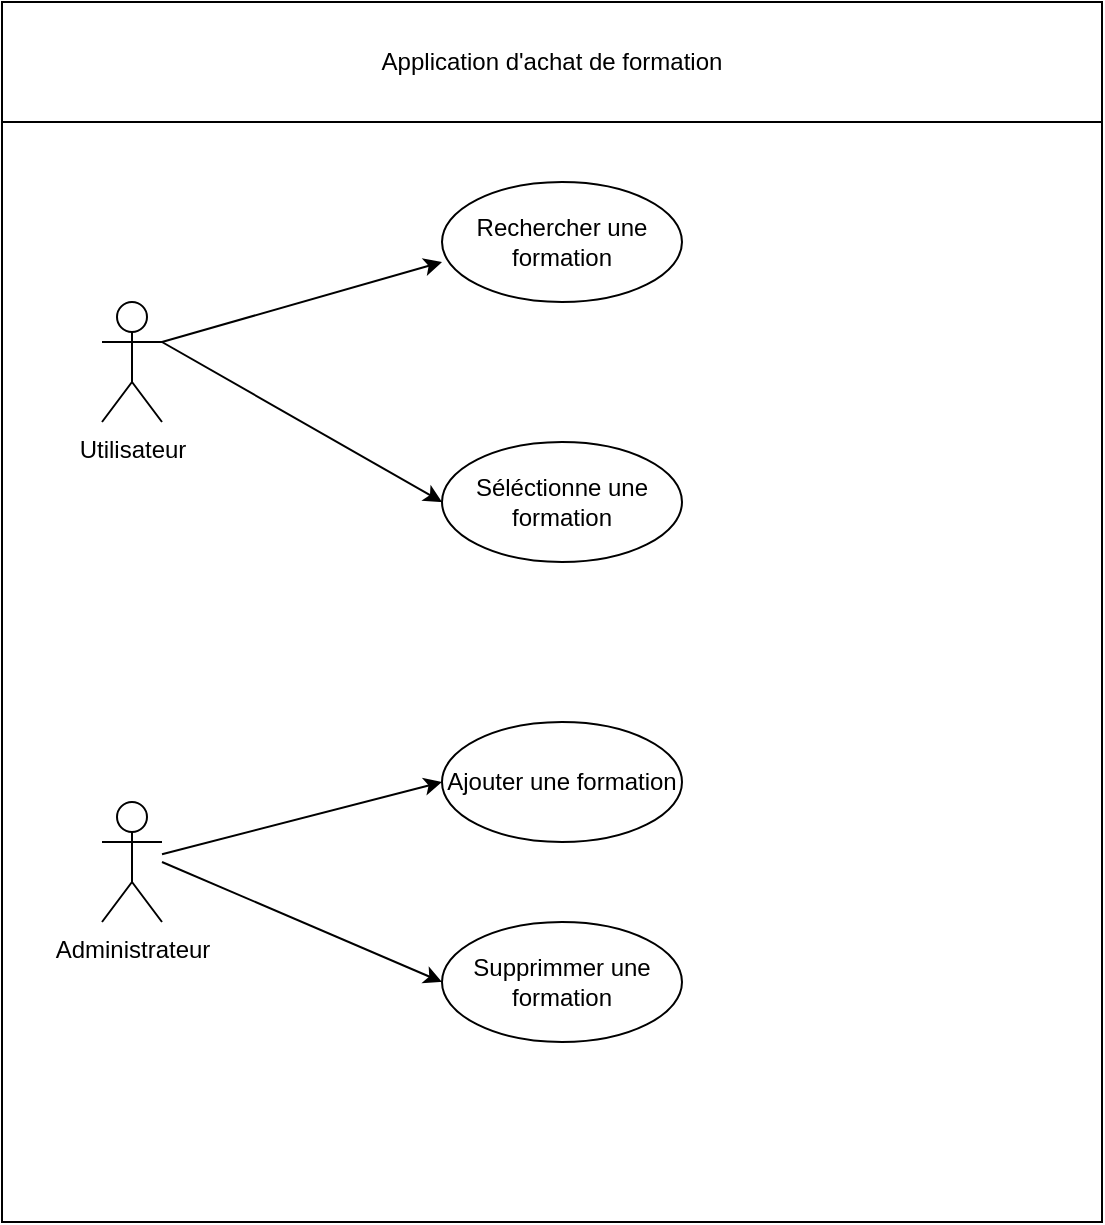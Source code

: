 <mxfile version="22.1.21" type="device">
  <diagram name="Page-1" id="yiWAWElRlPeZ8IBewo0c">
    <mxGraphModel dx="1434" dy="792" grid="1" gridSize="10" guides="1" tooltips="1" connect="1" arrows="1" fold="1" page="1" pageScale="1" pageWidth="827" pageHeight="1169" math="0" shadow="0">
      <root>
        <mxCell id="0" />
        <mxCell id="1" parent="0" />
        <mxCell id="F_b5OSS82q84xvp6gtbJ-1" value="Utilisateur" style="shape=umlActor;verticalLabelPosition=bottom;verticalAlign=top;html=1;outlineConnect=0;" vertex="1" parent="1">
          <mxGeometry x="110" y="190" width="30" height="60" as="geometry" />
        </mxCell>
        <mxCell id="F_b5OSS82q84xvp6gtbJ-2" value="&lt;div&gt;Administrateur&lt;/div&gt;&lt;div&gt;&lt;br&gt;&lt;/div&gt;" style="shape=umlActor;verticalLabelPosition=bottom;verticalAlign=top;html=1;outlineConnect=0;" vertex="1" parent="1">
          <mxGeometry x="110" y="440" width="30" height="60" as="geometry" />
        </mxCell>
        <mxCell id="F_b5OSS82q84xvp6gtbJ-4" value="Rechercher une formation" style="ellipse;whiteSpace=wrap;html=1;" vertex="1" parent="1">
          <mxGeometry x="280" y="130" width="120" height="60" as="geometry" />
        </mxCell>
        <mxCell id="F_b5OSS82q84xvp6gtbJ-5" value="Séléctionne une formation" style="ellipse;whiteSpace=wrap;html=1;" vertex="1" parent="1">
          <mxGeometry x="280" y="260" width="120" height="60" as="geometry" />
        </mxCell>
        <mxCell id="F_b5OSS82q84xvp6gtbJ-6" value="Ajouter une formation" style="ellipse;whiteSpace=wrap;html=1;" vertex="1" parent="1">
          <mxGeometry x="280" y="400" width="120" height="60" as="geometry" />
        </mxCell>
        <mxCell id="F_b5OSS82q84xvp6gtbJ-7" value="Supprimmer une formation" style="ellipse;whiteSpace=wrap;html=1;" vertex="1" parent="1">
          <mxGeometry x="280" y="500" width="120" height="60" as="geometry" />
        </mxCell>
        <mxCell id="F_b5OSS82q84xvp6gtbJ-13" value="" style="endArrow=classic;html=1;rounded=0;entryX=0;entryY=0.5;entryDx=0;entryDy=0;" edge="1" parent="1" source="F_b5OSS82q84xvp6gtbJ-2" target="F_b5OSS82q84xvp6gtbJ-6">
          <mxGeometry width="50" height="50" relative="1" as="geometry">
            <mxPoint x="160" y="480" as="sourcePoint" />
            <mxPoint x="210" y="430" as="targetPoint" />
          </mxGeometry>
        </mxCell>
        <mxCell id="F_b5OSS82q84xvp6gtbJ-14" value="" style="endArrow=classic;html=1;rounded=0;entryX=0;entryY=0.5;entryDx=0;entryDy=0;" edge="1" parent="1" target="F_b5OSS82q84xvp6gtbJ-7">
          <mxGeometry width="50" height="50" relative="1" as="geometry">
            <mxPoint x="140" y="470" as="sourcePoint" />
            <mxPoint x="290" y="440" as="targetPoint" />
          </mxGeometry>
        </mxCell>
        <mxCell id="F_b5OSS82q84xvp6gtbJ-15" value="" style="endArrow=classic;html=1;rounded=0;entryX=0;entryY=0.667;entryDx=0;entryDy=0;entryPerimeter=0;exitX=1;exitY=0.333;exitDx=0;exitDy=0;exitPerimeter=0;" edge="1" parent="1" source="F_b5OSS82q84xvp6gtbJ-1" target="F_b5OSS82q84xvp6gtbJ-4">
          <mxGeometry width="50" height="50" relative="1" as="geometry">
            <mxPoint x="150" y="206" as="sourcePoint" />
            <mxPoint x="250" y="170" as="targetPoint" />
          </mxGeometry>
        </mxCell>
        <mxCell id="F_b5OSS82q84xvp6gtbJ-18" value="" style="endArrow=classic;html=1;rounded=0;entryX=0;entryY=0.5;entryDx=0;entryDy=0;" edge="1" parent="1" target="F_b5OSS82q84xvp6gtbJ-5">
          <mxGeometry width="50" height="50" relative="1" as="geometry">
            <mxPoint x="140" y="210" as="sourcePoint" />
            <mxPoint x="290" y="200" as="targetPoint" />
          </mxGeometry>
        </mxCell>
        <mxCell id="F_b5OSS82q84xvp6gtbJ-19" value="" style="whiteSpace=wrap;html=1;aspect=fixed;fillColor=none;" vertex="1" parent="1">
          <mxGeometry x="60" y="100" width="550" height="550" as="geometry" />
        </mxCell>
        <mxCell id="F_b5OSS82q84xvp6gtbJ-23" value="Application d&#39;achat de formation" style="rounded=0;whiteSpace=wrap;html=1;" vertex="1" parent="1">
          <mxGeometry x="60" y="40" width="550" height="60" as="geometry" />
        </mxCell>
      </root>
    </mxGraphModel>
  </diagram>
</mxfile>
